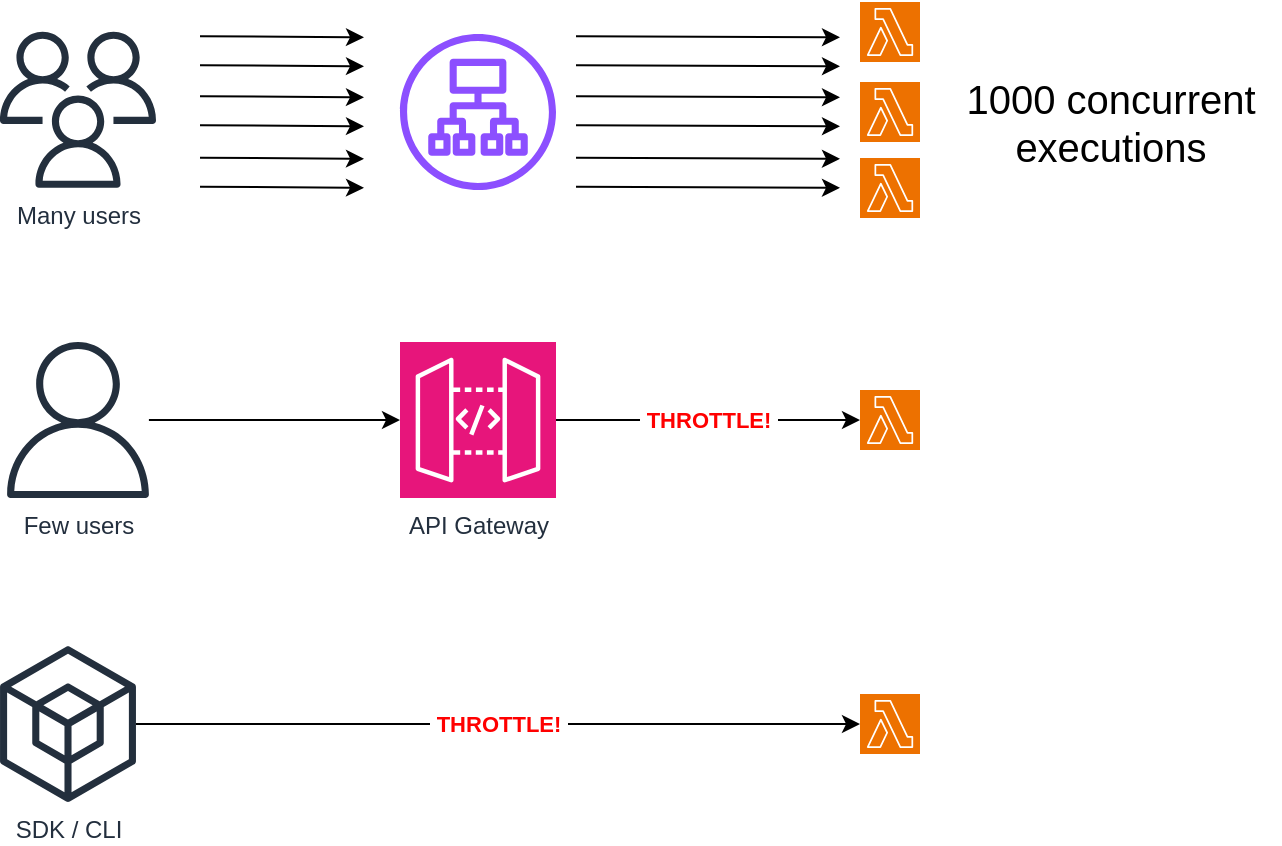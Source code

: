 <mxfile version="26.0.4">
  <diagram name="Page-1" id="C_hwhFTiAYiyGxV6AMlb">
    <mxGraphModel dx="1114" dy="1027" grid="1" gridSize="10" guides="1" tooltips="1" connect="1" arrows="1" fold="1" page="1" pageScale="1" pageWidth="850" pageHeight="1100" math="0" shadow="0">
      <root>
        <mxCell id="0" />
        <mxCell id="1" parent="0" />
        <mxCell id="2mUuE8GtbuamiR8TgT-m-1" value="Few users" style="sketch=0;outlineConnect=0;fontColor=#232F3E;gradientColor=none;fillColor=#232F3D;strokeColor=none;dashed=0;verticalLabelPosition=bottom;verticalAlign=top;align=center;html=1;fontSize=12;fontStyle=0;aspect=fixed;pointerEvents=1;shape=mxgraph.aws4.user;" vertex="1" parent="1">
          <mxGeometry x="450" y="320" width="78" height="78" as="geometry" />
        </mxCell>
        <mxCell id="2mUuE8GtbuamiR8TgT-m-2" value="Many users" style="sketch=0;outlineConnect=0;fontColor=#232F3E;gradientColor=none;fillColor=#232F3D;strokeColor=none;dashed=0;verticalLabelPosition=bottom;verticalAlign=top;align=center;html=1;fontSize=12;fontStyle=0;aspect=fixed;pointerEvents=1;shape=mxgraph.aws4.users;" vertex="1" parent="1">
          <mxGeometry x="450" y="164.88" width="78" height="78" as="geometry" />
        </mxCell>
        <mxCell id="2mUuE8GtbuamiR8TgT-m-32" value="&lt;span style=&quot;color: rgb(255, 0, 0); font-weight: 700;&quot;&gt;&amp;nbsp;THROTTLE!&amp;nbsp;&lt;/span&gt;" style="edgeStyle=orthogonalEdgeStyle;rounded=0;orthogonalLoop=1;jettySize=auto;html=1;" edge="1" parent="1" source="2mUuE8GtbuamiR8TgT-m-3" target="2mUuE8GtbuamiR8TgT-m-31">
          <mxGeometry relative="1" as="geometry" />
        </mxCell>
        <mxCell id="2mUuE8GtbuamiR8TgT-m-3" value="SDK / CLI" style="sketch=0;outlineConnect=0;fontColor=#232F3E;gradientColor=none;fillColor=#232F3D;strokeColor=none;dashed=0;verticalLabelPosition=bottom;verticalAlign=top;align=center;html=1;fontSize=12;fontStyle=0;aspect=fixed;pointerEvents=1;shape=mxgraph.aws4.external_sdk;" vertex="1" parent="1">
          <mxGeometry x="450" y="472" width="68" height="78" as="geometry" />
        </mxCell>
        <mxCell id="2mUuE8GtbuamiR8TgT-m-4" value="" style="sketch=0;outlineConnect=0;fontColor=#232F3E;gradientColor=none;fillColor=#8C4FFF;strokeColor=none;dashed=0;verticalLabelPosition=bottom;verticalAlign=top;align=center;html=1;fontSize=12;fontStyle=0;aspect=fixed;pointerEvents=1;shape=mxgraph.aws4.application_load_balancer;" vertex="1" parent="1">
          <mxGeometry x="650" y="166" width="78" height="78" as="geometry" />
        </mxCell>
        <mxCell id="2mUuE8GtbuamiR8TgT-m-6" value="API Gateway" style="sketch=0;points=[[0,0,0],[0.25,0,0],[0.5,0,0],[0.75,0,0],[1,0,0],[0,1,0],[0.25,1,0],[0.5,1,0],[0.75,1,0],[1,1,0],[0,0.25,0],[0,0.5,0],[0,0.75,0],[1,0.25,0],[1,0.5,0],[1,0.75,0]];outlineConnect=0;fontColor=#232F3E;fillColor=#E7157B;strokeColor=#ffffff;dashed=0;verticalLabelPosition=bottom;verticalAlign=top;align=center;html=1;fontSize=12;fontStyle=0;aspect=fixed;shape=mxgraph.aws4.resourceIcon;resIcon=mxgraph.aws4.api_gateway;" vertex="1" parent="1">
          <mxGeometry x="650" y="320" width="78" height="78" as="geometry" />
        </mxCell>
        <mxCell id="2mUuE8GtbuamiR8TgT-m-7" value="" style="sketch=0;points=[[0,0,0],[0.25,0,0],[0.5,0,0],[0.75,0,0],[1,0,0],[0,1,0],[0.25,1,0],[0.5,1,0],[0.75,1,0],[1,1,0],[0,0.25,0],[0,0.5,0],[0,0.75,0],[1,0.25,0],[1,0.5,0],[1,0.75,0]];outlineConnect=0;fontColor=#232F3E;fillColor=#ED7100;strokeColor=#ffffff;dashed=0;verticalLabelPosition=bottom;verticalAlign=top;align=center;html=1;fontSize=12;fontStyle=0;aspect=fixed;shape=mxgraph.aws4.resourceIcon;resIcon=mxgraph.aws4.lambda;" vertex="1" parent="1">
          <mxGeometry x="880" y="150" width="30" height="30" as="geometry" />
        </mxCell>
        <mxCell id="2mUuE8GtbuamiR8TgT-m-8" value="" style="sketch=0;points=[[0,0,0],[0.25,0,0],[0.5,0,0],[0.75,0,0],[1,0,0],[0,1,0],[0.25,1,0],[0.5,1,0],[0.75,1,0],[1,1,0],[0,0.25,0],[0,0.5,0],[0,0.75,0],[1,0.25,0],[1,0.5,0],[1,0.75,0]];outlineConnect=0;fontColor=#232F3E;fillColor=#ED7100;strokeColor=#ffffff;dashed=0;verticalLabelPosition=bottom;verticalAlign=top;align=center;html=1;fontSize=12;fontStyle=0;aspect=fixed;shape=mxgraph.aws4.resourceIcon;resIcon=mxgraph.aws4.lambda;" vertex="1" parent="1">
          <mxGeometry x="880" y="190" width="30" height="30" as="geometry" />
        </mxCell>
        <mxCell id="2mUuE8GtbuamiR8TgT-m-9" value="" style="sketch=0;points=[[0,0,0],[0.25,0,0],[0.5,0,0],[0.75,0,0],[1,0,0],[0,1,0],[0.25,1,0],[0.5,1,0],[0.75,1,0],[1,1,0],[0,0.25,0],[0,0.5,0],[0,0.75,0],[1,0.25,0],[1,0.5,0],[1,0.75,0]];outlineConnect=0;fontColor=#232F3E;fillColor=#ED7100;strokeColor=#ffffff;dashed=0;verticalLabelPosition=bottom;verticalAlign=top;align=center;html=1;fontSize=12;fontStyle=0;aspect=fixed;shape=mxgraph.aws4.resourceIcon;resIcon=mxgraph.aws4.lambda;" vertex="1" parent="1">
          <mxGeometry x="880" y="228" width="30" height="30" as="geometry" />
        </mxCell>
        <mxCell id="2mUuE8GtbuamiR8TgT-m-21" value="" style="group" vertex="1" connectable="0" parent="1">
          <mxGeometry x="738" y="167.13" width="132" height="75.75" as="geometry" />
        </mxCell>
        <mxCell id="2mUuE8GtbuamiR8TgT-m-13" value="" style="endArrow=classic;html=1;rounded=0;" edge="1" parent="2mUuE8GtbuamiR8TgT-m-21">
          <mxGeometry width="50" height="50" relative="1" as="geometry">
            <mxPoint y="30" as="sourcePoint" />
            <mxPoint x="132" y="30.5" as="targetPoint" />
          </mxGeometry>
        </mxCell>
        <mxCell id="2mUuE8GtbuamiR8TgT-m-14" value="" style="endArrow=classic;html=1;rounded=0;" edge="1" parent="2mUuE8GtbuamiR8TgT-m-21">
          <mxGeometry width="50" height="50" relative="1" as="geometry">
            <mxPoint y="44.5" as="sourcePoint" />
            <mxPoint x="132" y="45" as="targetPoint" />
          </mxGeometry>
        </mxCell>
        <mxCell id="2mUuE8GtbuamiR8TgT-m-17" value="" style="endArrow=classic;html=1;rounded=0;" edge="1" parent="2mUuE8GtbuamiR8TgT-m-21">
          <mxGeometry width="50" height="50" relative="1" as="geometry">
            <mxPoint as="sourcePoint" />
            <mxPoint x="132" y="0.5" as="targetPoint" />
          </mxGeometry>
        </mxCell>
        <mxCell id="2mUuE8GtbuamiR8TgT-m-18" value="" style="endArrow=classic;html=1;rounded=0;" edge="1" parent="2mUuE8GtbuamiR8TgT-m-21">
          <mxGeometry width="50" height="50" relative="1" as="geometry">
            <mxPoint y="14.5" as="sourcePoint" />
            <mxPoint x="132" y="15" as="targetPoint" />
          </mxGeometry>
        </mxCell>
        <mxCell id="2mUuE8GtbuamiR8TgT-m-19" value="" style="endArrow=classic;html=1;rounded=0;" edge="1" parent="2mUuE8GtbuamiR8TgT-m-21">
          <mxGeometry width="50" height="50" relative="1" as="geometry">
            <mxPoint y="60.75" as="sourcePoint" />
            <mxPoint x="132" y="61.25" as="targetPoint" />
          </mxGeometry>
        </mxCell>
        <mxCell id="2mUuE8GtbuamiR8TgT-m-20" value="" style="endArrow=classic;html=1;rounded=0;" edge="1" parent="2mUuE8GtbuamiR8TgT-m-21">
          <mxGeometry width="50" height="50" relative="1" as="geometry">
            <mxPoint y="75.25" as="sourcePoint" />
            <mxPoint x="132" y="75.75" as="targetPoint" />
          </mxGeometry>
        </mxCell>
        <mxCell id="2mUuE8GtbuamiR8TgT-m-22" value="" style="group" vertex="1" connectable="0" parent="1">
          <mxGeometry x="550" y="167.125" width="82" height="75.75" as="geometry" />
        </mxCell>
        <mxCell id="2mUuE8GtbuamiR8TgT-m-23" value="" style="endArrow=classic;html=1;rounded=0;" edge="1" parent="2mUuE8GtbuamiR8TgT-m-22">
          <mxGeometry width="50" height="50" relative="1" as="geometry">
            <mxPoint y="30" as="sourcePoint" />
            <mxPoint x="82" y="30.5" as="targetPoint" />
          </mxGeometry>
        </mxCell>
        <mxCell id="2mUuE8GtbuamiR8TgT-m-24" value="" style="endArrow=classic;html=1;rounded=0;" edge="1" parent="2mUuE8GtbuamiR8TgT-m-22">
          <mxGeometry width="50" height="50" relative="1" as="geometry">
            <mxPoint y="44.5" as="sourcePoint" />
            <mxPoint x="82" y="45" as="targetPoint" />
          </mxGeometry>
        </mxCell>
        <mxCell id="2mUuE8GtbuamiR8TgT-m-25" value="" style="endArrow=classic;html=1;rounded=0;" edge="1" parent="2mUuE8GtbuamiR8TgT-m-22">
          <mxGeometry width="50" height="50" relative="1" as="geometry">
            <mxPoint as="sourcePoint" />
            <mxPoint x="82" y="0.5" as="targetPoint" />
          </mxGeometry>
        </mxCell>
        <mxCell id="2mUuE8GtbuamiR8TgT-m-26" value="" style="endArrow=classic;html=1;rounded=0;" edge="1" parent="2mUuE8GtbuamiR8TgT-m-22">
          <mxGeometry width="50" height="50" relative="1" as="geometry">
            <mxPoint y="14.5" as="sourcePoint" />
            <mxPoint x="82" y="15" as="targetPoint" />
          </mxGeometry>
        </mxCell>
        <mxCell id="2mUuE8GtbuamiR8TgT-m-27" value="" style="endArrow=classic;html=1;rounded=0;" edge="1" parent="2mUuE8GtbuamiR8TgT-m-22">
          <mxGeometry width="50" height="50" relative="1" as="geometry">
            <mxPoint y="60.75" as="sourcePoint" />
            <mxPoint x="82" y="61.25" as="targetPoint" />
          </mxGeometry>
        </mxCell>
        <mxCell id="2mUuE8GtbuamiR8TgT-m-28" value="" style="endArrow=classic;html=1;rounded=0;" edge="1" parent="2mUuE8GtbuamiR8TgT-m-22">
          <mxGeometry width="50" height="50" relative="1" as="geometry">
            <mxPoint y="75.25" as="sourcePoint" />
            <mxPoint x="82" y="75.75" as="targetPoint" />
          </mxGeometry>
        </mxCell>
        <mxCell id="2mUuE8GtbuamiR8TgT-m-30" value="" style="sketch=0;points=[[0,0,0],[0.25,0,0],[0.5,0,0],[0.75,0,0],[1,0,0],[0,1,0],[0.25,1,0],[0.5,1,0],[0.75,1,0],[1,1,0],[0,0.25,0],[0,0.5,0],[0,0.75,0],[1,0.25,0],[1,0.5,0],[1,0.75,0]];outlineConnect=0;fontColor=#232F3E;fillColor=#ED7100;strokeColor=#ffffff;dashed=0;verticalLabelPosition=bottom;verticalAlign=top;align=center;html=1;fontSize=12;fontStyle=0;aspect=fixed;shape=mxgraph.aws4.resourceIcon;resIcon=mxgraph.aws4.lambda;" vertex="1" parent="1">
          <mxGeometry x="880" y="344" width="30" height="30" as="geometry" />
        </mxCell>
        <mxCell id="2mUuE8GtbuamiR8TgT-m-31" value="" style="sketch=0;points=[[0,0,0],[0.25,0,0],[0.5,0,0],[0.75,0,0],[1,0,0],[0,1,0],[0.25,1,0],[0.5,1,0],[0.75,1,0],[1,1,0],[0,0.25,0],[0,0.5,0],[0,0.75,0],[1,0.25,0],[1,0.5,0],[1,0.75,0]];outlineConnect=0;fontColor=#232F3E;fillColor=#ED7100;strokeColor=#ffffff;dashed=0;verticalLabelPosition=bottom;verticalAlign=top;align=center;html=1;fontSize=12;fontStyle=0;aspect=fixed;shape=mxgraph.aws4.resourceIcon;resIcon=mxgraph.aws4.lambda;" vertex="1" parent="1">
          <mxGeometry x="880" y="496" width="30" height="30" as="geometry" />
        </mxCell>
        <mxCell id="2mUuE8GtbuamiR8TgT-m-33" style="edgeStyle=orthogonalEdgeStyle;rounded=0;orthogonalLoop=1;jettySize=auto;html=1;entryX=0;entryY=0.5;entryDx=0;entryDy=0;entryPerimeter=0;" edge="1" parent="1" source="2mUuE8GtbuamiR8TgT-m-1" target="2mUuE8GtbuamiR8TgT-m-6">
          <mxGeometry relative="1" as="geometry" />
        </mxCell>
        <mxCell id="2mUuE8GtbuamiR8TgT-m-34" value="&amp;nbsp;THROTTLE!&amp;nbsp;" style="edgeStyle=orthogonalEdgeStyle;rounded=0;orthogonalLoop=1;jettySize=auto;html=1;entryX=0;entryY=0.5;entryDx=0;entryDy=0;entryPerimeter=0;fontColor=#FF0000;fontStyle=1" edge="1" parent="1" source="2mUuE8GtbuamiR8TgT-m-6" target="2mUuE8GtbuamiR8TgT-m-30">
          <mxGeometry relative="1" as="geometry" />
        </mxCell>
        <mxCell id="2mUuE8GtbuamiR8TgT-m-36" value="1000 concurrent&lt;div&gt;executions&lt;/div&gt;" style="text;html=1;align=center;verticalAlign=middle;resizable=0;points=[];autosize=1;strokeColor=none;fillColor=none;fontSize=20;" vertex="1" parent="1">
          <mxGeometry x="920" y="180" width="170" height="60" as="geometry" />
        </mxCell>
      </root>
    </mxGraphModel>
  </diagram>
</mxfile>
